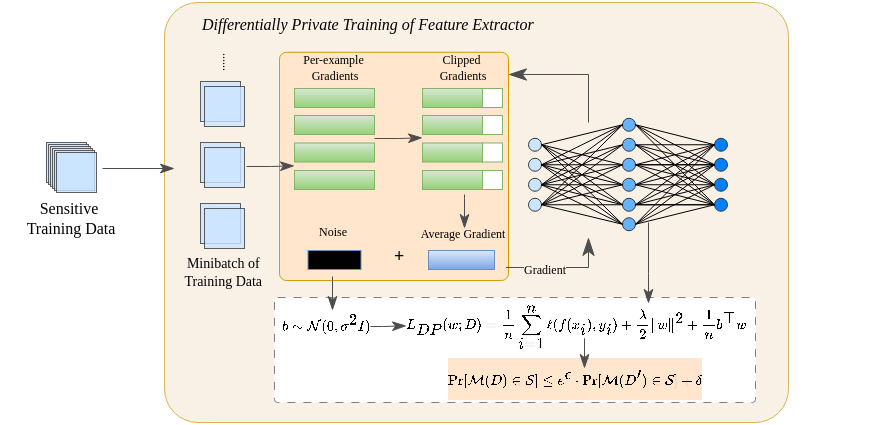 <mxfile version="26.2.13">
  <diagram name="第 1 页" id="GM0dqS-wm8BU5xjBhxpw">
    <mxGraphModel dx="597" dy="1470" grid="1" gridSize="10" guides="1" tooltips="1" connect="1" arrows="1" fold="1" page="1" pageScale="1" pageWidth="827" pageHeight="1169" math="1" shadow="0">
      <root>
        <mxCell id="0" />
        <mxCell id="1" parent="0" />
        <mxCell id="EaCpPoSZm-s5sCB1NcXg-171" value="" style="rounded=1;whiteSpace=wrap;html=1;arcSize=8;strokeWidth=0.5;fillColor=light-dark(#f9f0e6, #36210a);strokeColor=#d6b656;" vertex="1" parent="1">
          <mxGeometry x="118" y="-10" width="312" height="210" as="geometry" />
        </mxCell>
        <mxCell id="EaCpPoSZm-s5sCB1NcXg-173" value="" style="rounded=1;whiteSpace=wrap;html=1;arcSize=3;fillColor=#ffe6cc;strokeColor=#d79b00;strokeWidth=0.5;" vertex="1" parent="1">
          <mxGeometry x="175.5" y="14.88" width="114.5" height="114.12" as="geometry" />
        </mxCell>
        <mxCell id="EaCpPoSZm-s5sCB1NcXg-205" value="" style="rounded=1;whiteSpace=wrap;html=1;arcSize=3;strokeWidth=0.5;strokeColor=#808080;dashed=1;dashPattern=8 8;" vertex="1" parent="1">
          <mxGeometry x="173" y="137.5" width="240.5" height="52.5" as="geometry" />
        </mxCell>
        <mxCell id="YEpFyWstEGcYiKYhPvnN-4" value="$$\Pr[\mathcal{M}(D) \in \mathcal{S}] \leq e^\epsilon \cdot \Pr[\mathcal{M}(D&#39;) \in \mathcal{S}] + \delta$$" style="text;html=1;align=center;verticalAlign=middle;resizable=0;points=[];autosize=1;strokeColor=none;fillColor=none;rotation=0;fontSize=6;labelBackgroundColor=light-dark(#ffe6cc, #261d00);" parent="1" vertex="1">
          <mxGeometry x="173" y="168" width="300" height="20" as="geometry" />
        </mxCell>
        <mxCell id="EaCpPoSZm-s5sCB1NcXg-2" value="" style="whiteSpace=wrap;html=1;aspect=fixed;strokeWidth=0.5;fillColor=#cce5ff;strokeColor=#36393d;opacity=80;" vertex="1" parent="1">
          <mxGeometry x="59" y="60" width="20" height="20" as="geometry" />
        </mxCell>
        <mxCell id="EaCpPoSZm-s5sCB1NcXg-5" value="" style="whiteSpace=wrap;html=1;aspect=fixed;strokeWidth=0.5;fillColor=#cce5ff;strokeColor=#36393d;opacity=80;" vertex="1" parent="1">
          <mxGeometry x="60" y="61" width="20" height="20" as="geometry" />
        </mxCell>
        <mxCell id="EaCpPoSZm-s5sCB1NcXg-6" value="" style="whiteSpace=wrap;html=1;aspect=fixed;strokeWidth=0.5;fillColor=#cce5ff;strokeColor=#36393d;opacity=80;" vertex="1" parent="1">
          <mxGeometry x="61" y="62" width="20" height="20" as="geometry" />
        </mxCell>
        <mxCell id="EaCpPoSZm-s5sCB1NcXg-7" value="" style="whiteSpace=wrap;html=1;aspect=fixed;strokeWidth=0.5;fillColor=#cce5ff;strokeColor=#36393d;opacity=80;" vertex="1" parent="1">
          <mxGeometry x="62" y="63" width="20" height="20" as="geometry" />
        </mxCell>
        <mxCell id="EaCpPoSZm-s5sCB1NcXg-8" value="" style="whiteSpace=wrap;html=1;aspect=fixed;strokeWidth=0.5;fillColor=#cce5ff;strokeColor=#36393d;opacity=80;" vertex="1" parent="1">
          <mxGeometry x="63" y="64" width="20" height="20" as="geometry" />
        </mxCell>
        <mxCell id="EaCpPoSZm-s5sCB1NcXg-9" value="" style="whiteSpace=wrap;html=1;aspect=fixed;strokeWidth=0.5;fillColor=#cce5ff;strokeColor=#36393d;opacity=80;" vertex="1" parent="1">
          <mxGeometry x="64" y="65" width="20" height="20" as="geometry" />
        </mxCell>
        <mxCell id="EaCpPoSZm-s5sCB1NcXg-10" value="Sensitive&amp;nbsp;&lt;div&gt;Training Data&lt;/div&gt;" style="text;html=1;align=center;verticalAlign=middle;resizable=0;points=[];autosize=1;strokeColor=none;fillColor=none;fontSize=8;fontFamily=Times New Roman;strokeWidth=0.5;" vertex="1" parent="1">
          <mxGeometry x="36" y="83" width="70" height="30" as="geometry" />
        </mxCell>
        <mxCell id="EaCpPoSZm-s5sCB1NcXg-13" value="" style="whiteSpace=wrap;html=1;aspect=fixed;strokeWidth=0.5;fillColor=#cce5ff;strokeColor=#36393d;opacity=80;" vertex="1" parent="1">
          <mxGeometry x="136" y="60" width="20" height="20" as="geometry" />
        </mxCell>
        <mxCell id="EaCpPoSZm-s5sCB1NcXg-14" value="" style="whiteSpace=wrap;html=1;aspect=fixed;strokeWidth=0.5;fillColor=#cce5ff;strokeColor=#36393d;opacity=80;" vertex="1" parent="1">
          <mxGeometry x="138" y="62.5" width="20" height="20" as="geometry" />
        </mxCell>
        <mxCell id="EaCpPoSZm-s5sCB1NcXg-15" value="Minibatch of&amp;nbsp;&lt;div&gt;Training&amp;nbsp;&lt;span style=&quot;background-color: transparent; color: light-dark(rgb(0, 0, 0), rgb(255, 255, 255));&quot;&gt;Data&amp;nbsp;&lt;/span&gt;&lt;/div&gt;" style="text;html=1;align=center;verticalAlign=middle;resizable=0;points=[];autosize=1;strokeColor=none;fillColor=none;fontSize=7;fontFamily=Times New Roman;" vertex="1" parent="1">
          <mxGeometry x="118" y="110" width="60" height="30" as="geometry" />
        </mxCell>
        <mxCell id="EaCpPoSZm-s5sCB1NcXg-16" value="" style="whiteSpace=wrap;html=1;aspect=fixed;strokeWidth=0.5;fillColor=#cce5ff;strokeColor=#36393d;opacity=80;" vertex="1" parent="1">
          <mxGeometry x="136" y="90.5" width="20" height="20" as="geometry" />
        </mxCell>
        <mxCell id="EaCpPoSZm-s5sCB1NcXg-17" value="" style="whiteSpace=wrap;html=1;aspect=fixed;strokeWidth=0.5;fillColor=#cce5ff;strokeColor=#36393d;opacity=80;" vertex="1" parent="1">
          <mxGeometry x="138" y="93" width="20" height="20" as="geometry" />
        </mxCell>
        <mxCell id="EaCpPoSZm-s5sCB1NcXg-18" value="" style="whiteSpace=wrap;html=1;aspect=fixed;strokeWidth=0.5;fillColor=#cce5ff;strokeColor=#36393d;opacity=80;" vertex="1" parent="1">
          <mxGeometry x="136" y="29.5" width="20" height="20" as="geometry" />
        </mxCell>
        <mxCell id="EaCpPoSZm-s5sCB1NcXg-19" value="" style="whiteSpace=wrap;html=1;aspect=fixed;strokeWidth=0.5;fillColor=#cce5ff;strokeColor=#36393d;opacity=80;" vertex="1" parent="1">
          <mxGeometry x="138" y="32" width="20" height="20" as="geometry" />
        </mxCell>
        <mxCell id="EaCpPoSZm-s5sCB1NcXg-22" value="" style="rounded=0;whiteSpace=wrap;html=1;strokeWidth=0.5;fillColor=#d5e8d4;strokeColor=#82b366;gradientColor=#97d077;" vertex="1" parent="1">
          <mxGeometry x="183" y="33" width="40" height="9.5" as="geometry" />
        </mxCell>
        <mxCell id="EaCpPoSZm-s5sCB1NcXg-24" value="" style="rounded=0;whiteSpace=wrap;html=1;strokeWidth=0.5;fillColor=#d5e8d4;strokeColor=#82b366;gradientColor=#97d077;" vertex="1" parent="1">
          <mxGeometry x="183" y="46.5" width="40" height="9.5" as="geometry" />
        </mxCell>
        <mxCell id="EaCpPoSZm-s5sCB1NcXg-25" value="" style="rounded=0;whiteSpace=wrap;html=1;strokeWidth=0.5;fillColor=#d5e8d4;strokeColor=#82b366;gradientColor=#97d077;" vertex="1" parent="1">
          <mxGeometry x="183" y="60.25" width="40" height="9.5" as="geometry" />
        </mxCell>
        <mxCell id="EaCpPoSZm-s5sCB1NcXg-26" value="" style="rounded=0;whiteSpace=wrap;html=1;strokeWidth=0.5;fillColor=#d5e8d4;strokeColor=#82b366;gradientColor=#97d077;" vertex="1" parent="1">
          <mxGeometry x="183" y="74" width="40" height="9.5" as="geometry" />
        </mxCell>
        <mxCell id="EaCpPoSZm-s5sCB1NcXg-27" value="Per-example&amp;nbsp;&lt;div&gt;Gradients&lt;/div&gt;" style="text;html=1;align=center;verticalAlign=middle;resizable=0;points=[];autosize=1;strokeColor=none;fillColor=none;fontSize=6;fontFamily=Times New Roman;" vertex="1" parent="1">
          <mxGeometry x="173" y="7.5" width="60" height="30" as="geometry" />
        </mxCell>
        <mxCell id="EaCpPoSZm-s5sCB1NcXg-28" value="......" style="text;html=1;align=center;verticalAlign=middle;resizable=0;points=[];autosize=1;strokeColor=none;fillColor=none;fontSize=6;fontFamily=Times New Roman;rotation=90;" vertex="1" parent="1">
          <mxGeometry x="135" y="9.5" width="30" height="20" as="geometry" />
        </mxCell>
        <mxCell id="EaCpPoSZm-s5sCB1NcXg-30" value="" style="rounded=0;whiteSpace=wrap;html=1;strokeWidth=0.5;fillColor=#d5e8d4;strokeColor=#82b366;gradientColor=#97d077;" vertex="1" parent="1">
          <mxGeometry x="247" y="33" width="30" height="9.5" as="geometry" />
        </mxCell>
        <mxCell id="EaCpPoSZm-s5sCB1NcXg-31" value="" style="rounded=0;whiteSpace=wrap;html=1;strokeWidth=0.5;strokeColor=light-dark(#82b366, #ededed);" vertex="1" parent="1">
          <mxGeometry x="277" y="33" width="10" height="9.5" as="geometry" />
        </mxCell>
        <mxCell id="EaCpPoSZm-s5sCB1NcXg-32" value="" style="rounded=0;whiteSpace=wrap;html=1;strokeWidth=0.5;fillColor=#d5e8d4;strokeColor=#82b366;gradientColor=#97d077;" vertex="1" parent="1">
          <mxGeometry x="247" y="46.5" width="30" height="9.5" as="geometry" />
        </mxCell>
        <mxCell id="EaCpPoSZm-s5sCB1NcXg-33" value="" style="rounded=0;whiteSpace=wrap;html=1;strokeWidth=0.5;strokeColor=light-dark(#82b366, #ededed);" vertex="1" parent="1">
          <mxGeometry x="277" y="46.5" width="10" height="9.5" as="geometry" />
        </mxCell>
        <mxCell id="EaCpPoSZm-s5sCB1NcXg-34" value="" style="rounded=0;whiteSpace=wrap;html=1;strokeWidth=0.5;fillColor=#d5e8d4;strokeColor=#82b366;gradientColor=#97d077;" vertex="1" parent="1">
          <mxGeometry x="247" y="60.25" width="30" height="9.5" as="geometry" />
        </mxCell>
        <mxCell id="EaCpPoSZm-s5sCB1NcXg-35" value="" style="rounded=0;whiteSpace=wrap;html=1;strokeWidth=0.5;strokeColor=light-dark(#82b366, #ededed);" vertex="1" parent="1">
          <mxGeometry x="277" y="60.25" width="10" height="9.5" as="geometry" />
        </mxCell>
        <mxCell id="EaCpPoSZm-s5sCB1NcXg-36" value="" style="rounded=0;whiteSpace=wrap;html=1;strokeWidth=0.5;fillColor=#d5e8d4;strokeColor=#82b366;gradientColor=#97d077;" vertex="1" parent="1">
          <mxGeometry x="247" y="74" width="30" height="9.5" as="geometry" />
        </mxCell>
        <mxCell id="EaCpPoSZm-s5sCB1NcXg-37" value="" style="rounded=0;whiteSpace=wrap;html=1;strokeWidth=0.5;strokeColor=light-dark(#82b366, #ededed);" vertex="1" parent="1">
          <mxGeometry x="277" y="74" width="10" height="9.5" as="geometry" />
        </mxCell>
        <mxCell id="EaCpPoSZm-s5sCB1NcXg-38" value="Clipped&amp;nbsp;&lt;div&gt;Gradients&lt;/div&gt;" style="text;html=1;align=center;verticalAlign=middle;resizable=0;points=[];autosize=1;strokeColor=none;fillColor=none;fontSize=6;fontFamily=Times New Roman;" vertex="1" parent="1">
          <mxGeometry x="242" y="7.5" width="50" height="30" as="geometry" />
        </mxCell>
        <mxCell id="EaCpPoSZm-s5sCB1NcXg-39" value="" style="rounded=0;whiteSpace=wrap;html=1;strokeWidth=0.5;fillColor=#dae8fc;strokeColor=#6c8ebf;gradientColor=#7ea6e0;" vertex="1" parent="1">
          <mxGeometry x="250" y="114" width="33" height="9.5" as="geometry" />
        </mxCell>
        <mxCell id="EaCpPoSZm-s5sCB1NcXg-40" value="Average&amp;nbsp;&lt;span style=&quot;background-color: transparent; color: light-dark(rgb(0, 0, 0), rgb(255, 255, 255));&quot;&gt;Gradient&lt;/span&gt;" style="text;html=1;align=center;verticalAlign=middle;resizable=0;points=[];autosize=1;strokeColor=none;fillColor=none;fontSize=6;fontFamily=Times New Roman;" vertex="1" parent="1">
          <mxGeometry x="231.5" y="96" width="70" height="20" as="geometry" />
        </mxCell>
        <mxCell id="EaCpPoSZm-s5sCB1NcXg-49" value="" style="ellipse;whiteSpace=wrap;html=1;aspect=fixed;fillColor=#66B2FF;strokeColor=#36393d;strokeWidth=0.5;" vertex="1" parent="1">
          <mxGeometry x="347" y="77.88" width="6.5" height="6.5" as="geometry" />
        </mxCell>
        <mxCell id="EaCpPoSZm-s5sCB1NcXg-53" value="" style="ellipse;whiteSpace=wrap;html=1;aspect=fixed;fillColor=#66B2FF;strokeColor=#36393d;strokeWidth=0.5;" vertex="1" parent="1">
          <mxGeometry x="347" y="67.88" width="6.5" height="6.5" as="geometry" />
        </mxCell>
        <mxCell id="EaCpPoSZm-s5sCB1NcXg-54" value="" style="ellipse;whiteSpace=wrap;html=1;aspect=fixed;fillColor=#66B2FF;strokeColor=#36393d;strokeWidth=0.5;" vertex="1" parent="1">
          <mxGeometry x="347" y="57.88" width="6.5" height="6.5" as="geometry" />
        </mxCell>
        <mxCell id="EaCpPoSZm-s5sCB1NcXg-55" value="" style="ellipse;whiteSpace=wrap;html=1;aspect=fixed;fillColor=#66B2FF;strokeColor=#36393d;strokeWidth=0.5;" vertex="1" parent="1">
          <mxGeometry x="347" y="47.88" width="6.5" height="6.5" as="geometry" />
        </mxCell>
        <mxCell id="EaCpPoSZm-s5sCB1NcXg-56" value="" style="ellipse;whiteSpace=wrap;html=1;aspect=fixed;fillColor=#66B2FF;strokeColor=#36393d;strokeWidth=0.5;" vertex="1" parent="1">
          <mxGeometry x="347" y="87.88" width="6.5" height="6.5" as="geometry" />
        </mxCell>
        <mxCell id="EaCpPoSZm-s5sCB1NcXg-64" value="" style="ellipse;whiteSpace=wrap;html=1;aspect=fixed;fillColor=#007FFF;strokeColor=#36393d;strokeWidth=0.5;" vertex="1" parent="1">
          <mxGeometry x="393" y="77.88" width="6.5" height="6.5" as="geometry" />
        </mxCell>
        <mxCell id="EaCpPoSZm-s5sCB1NcXg-65" value="" style="ellipse;whiteSpace=wrap;html=1;aspect=fixed;fillColor=#007FFF;strokeColor=#36393d;strokeWidth=0.5;" vertex="1" parent="1">
          <mxGeometry x="393" y="67.88" width="6.5" height="6.5" as="geometry" />
        </mxCell>
        <mxCell id="EaCpPoSZm-s5sCB1NcXg-66" value="" style="ellipse;whiteSpace=wrap;html=1;aspect=fixed;fillColor=#007FFF;strokeColor=#36393d;strokeWidth=0.5;" vertex="1" parent="1">
          <mxGeometry x="393" y="57.88" width="6.5" height="6.5" as="geometry" />
        </mxCell>
        <mxCell id="EaCpPoSZm-s5sCB1NcXg-68" value="" style="ellipse;whiteSpace=wrap;html=1;aspect=fixed;fillColor=#007FFF;strokeColor=#36393d;strokeWidth=0.5;" vertex="1" parent="1">
          <mxGeometry x="393" y="87.88" width="6.5" height="6.5" as="geometry" />
        </mxCell>
        <mxCell id="EaCpPoSZm-s5sCB1NcXg-70" value="" style="rounded=0;whiteSpace=wrap;html=1;strokeWidth=0.5;fillColor=light-dark(#000000,#1D293B);strokeColor=#6c8ebf;gradientColor=#7ea6e0;" vertex="1" parent="1">
          <mxGeometry x="189.75" y="114" width="26.5" height="9.5" as="geometry" />
        </mxCell>
        <mxCell id="EaCpPoSZm-s5sCB1NcXg-72" value="" style="ellipse;whiteSpace=wrap;html=1;aspect=fixed;fillColor=#66B2FF;strokeColor=#36393d;strokeWidth=0.5;" vertex="1" parent="1">
          <mxGeometry x="347" y="97.63" width="6.5" height="6.5" as="geometry" />
        </mxCell>
        <mxCell id="EaCpPoSZm-s5sCB1NcXg-74" value="" style="ellipse;whiteSpace=wrap;html=1;aspect=fixed;fillColor=#cce5ff;strokeColor=#36393d;strokeWidth=0.5;" vertex="1" parent="1">
          <mxGeometry x="300" y="77.88" width="6.5" height="6.5" as="geometry" />
        </mxCell>
        <mxCell id="EaCpPoSZm-s5sCB1NcXg-75" value="" style="ellipse;whiteSpace=wrap;html=1;aspect=fixed;fillColor=#cce5ff;strokeColor=#36393d;strokeWidth=0.5;" vertex="1" parent="1">
          <mxGeometry x="300" y="67.88" width="6.5" height="6.5" as="geometry" />
        </mxCell>
        <mxCell id="EaCpPoSZm-s5sCB1NcXg-84" style="rounded=0;orthogonalLoop=1;jettySize=auto;html=1;exitX=1;exitY=0.5;exitDx=0;exitDy=0;entryX=0;entryY=0.5;entryDx=0;entryDy=0;strokeColor=default;endArrow=none;startFill=0;strokeWidth=0.5;" edge="1" parent="1" source="EaCpPoSZm-s5sCB1NcXg-76" target="EaCpPoSZm-s5sCB1NcXg-55">
          <mxGeometry relative="1" as="geometry">
            <mxPoint x="345.75" y="59.002" as="targetPoint" />
          </mxGeometry>
        </mxCell>
        <mxCell id="EaCpPoSZm-s5sCB1NcXg-76" value="" style="ellipse;whiteSpace=wrap;html=1;aspect=fixed;fillColor=#cce5ff;strokeColor=#36393d;strokeWidth=0.5;" vertex="1" parent="1">
          <mxGeometry x="300" y="57.88" width="6.5" height="6.5" as="geometry" />
        </mxCell>
        <mxCell id="EaCpPoSZm-s5sCB1NcXg-78" value="" style="ellipse;whiteSpace=wrap;html=1;aspect=fixed;fillColor=#cce5ff;strokeColor=#36393d;strokeWidth=0.5;" vertex="1" parent="1">
          <mxGeometry x="300" y="87.88" width="6.5" height="6.5" as="geometry" />
        </mxCell>
        <mxCell id="EaCpPoSZm-s5sCB1NcXg-85" value="Noise" style="text;html=1;align=center;verticalAlign=middle;resizable=0;points=[];autosize=1;strokeColor=none;fillColor=none;fontSize=6;fontFamily=Times New Roman;" vertex="1" parent="1">
          <mxGeometry x="182" y="95" width="40" height="20" as="geometry" />
        </mxCell>
        <mxCell id="EaCpPoSZm-s5sCB1NcXg-86" style="rounded=0;orthogonalLoop=1;jettySize=auto;html=1;exitX=1;exitY=0.5;exitDx=0;exitDy=0;entryX=0;entryY=0.5;entryDx=0;entryDy=0;strokeColor=default;endArrow=none;startFill=0;strokeWidth=0.5;" edge="1" parent="1" source="EaCpPoSZm-s5sCB1NcXg-75" target="EaCpPoSZm-s5sCB1NcXg-55">
          <mxGeometry relative="1" as="geometry">
            <mxPoint x="356.75" y="60.88" as="targetPoint" />
            <mxPoint x="316.75" y="70.88" as="sourcePoint" />
          </mxGeometry>
        </mxCell>
        <mxCell id="EaCpPoSZm-s5sCB1NcXg-87" style="rounded=0;orthogonalLoop=1;jettySize=auto;html=1;exitX=1;exitY=0.5;exitDx=0;exitDy=0;entryX=0;entryY=0.5;entryDx=0;entryDy=0;strokeColor=default;endArrow=none;startFill=0;strokeWidth=0.5;" edge="1" parent="1" source="EaCpPoSZm-s5sCB1NcXg-74" target="EaCpPoSZm-s5sCB1NcXg-55">
          <mxGeometry relative="1" as="geometry">
            <mxPoint x="356.75" y="60.88" as="targetPoint" />
            <mxPoint x="316.75" y="80.88" as="sourcePoint" />
          </mxGeometry>
        </mxCell>
        <mxCell id="EaCpPoSZm-s5sCB1NcXg-88" style="rounded=0;orthogonalLoop=1;jettySize=auto;html=1;exitX=1;exitY=0.5;exitDx=0;exitDy=0;entryX=0;entryY=0.5;entryDx=0;entryDy=0;strokeColor=default;endArrow=none;startFill=0;strokeWidth=0.5;" edge="1" parent="1" source="EaCpPoSZm-s5sCB1NcXg-78" target="EaCpPoSZm-s5sCB1NcXg-55">
          <mxGeometry relative="1" as="geometry">
            <mxPoint x="356.75" y="60.88" as="targetPoint" />
            <mxPoint x="316.75" y="90.88" as="sourcePoint" />
          </mxGeometry>
        </mxCell>
        <mxCell id="EaCpPoSZm-s5sCB1NcXg-90" style="rounded=0;orthogonalLoop=1;jettySize=auto;html=1;entryX=0;entryY=0.5;entryDx=0;entryDy=0;strokeColor=default;endArrow=none;startFill=0;strokeWidth=0.5;exitX=1;exitY=0.5;exitDx=0;exitDy=0;" edge="1" parent="1" source="EaCpPoSZm-s5sCB1NcXg-75" target="EaCpPoSZm-s5sCB1NcXg-54">
          <mxGeometry relative="1" as="geometry">
            <mxPoint x="369.25" y="71.07" as="targetPoint" />
            <mxPoint x="308.25" y="71.07" as="sourcePoint" />
          </mxGeometry>
        </mxCell>
        <mxCell id="EaCpPoSZm-s5sCB1NcXg-91" style="rounded=0;orthogonalLoop=1;jettySize=auto;html=1;entryX=0;entryY=0.5;entryDx=0;entryDy=0;strokeColor=default;endArrow=none;startFill=0;strokeWidth=0.5;exitX=1;exitY=0.5;exitDx=0;exitDy=0;" edge="1" parent="1" source="EaCpPoSZm-s5sCB1NcXg-74" target="EaCpPoSZm-s5sCB1NcXg-53">
          <mxGeometry relative="1" as="geometry">
            <mxPoint x="376.75" y="80.88" as="targetPoint" />
            <mxPoint x="315.75" y="86.88" as="sourcePoint" />
          </mxGeometry>
        </mxCell>
        <mxCell id="EaCpPoSZm-s5sCB1NcXg-92" style="rounded=0;orthogonalLoop=1;jettySize=auto;html=1;strokeColor=default;endArrow=none;startFill=0;strokeWidth=0.5;exitX=1;exitY=0.5;exitDx=0;exitDy=0;entryX=0;entryY=0.5;entryDx=0;entryDy=0;" edge="1" parent="1" source="EaCpPoSZm-s5sCB1NcXg-74" target="EaCpPoSZm-s5sCB1NcXg-54">
          <mxGeometry relative="1" as="geometry">
            <mxPoint x="345.75" y="66.88" as="targetPoint" />
            <mxPoint x="306.75" y="80.88" as="sourcePoint" />
          </mxGeometry>
        </mxCell>
        <mxCell id="EaCpPoSZm-s5sCB1NcXg-93" style="rounded=0;orthogonalLoop=1;jettySize=auto;html=1;entryX=0;entryY=0.5;entryDx=0;entryDy=0;strokeColor=default;endArrow=none;startFill=0;strokeWidth=0.5;exitX=1;exitY=0.5;exitDx=0;exitDy=0;" edge="1" parent="1" source="EaCpPoSZm-s5sCB1NcXg-78" target="EaCpPoSZm-s5sCB1NcXg-54">
          <mxGeometry relative="1" as="geometry">
            <mxPoint x="356.75" y="80.88" as="targetPoint" />
            <mxPoint x="316.75" y="90.88" as="sourcePoint" />
          </mxGeometry>
        </mxCell>
        <mxCell id="EaCpPoSZm-s5sCB1NcXg-94" style="rounded=0;orthogonalLoop=1;jettySize=auto;html=1;entryX=0;entryY=0.5;entryDx=0;entryDy=0;strokeColor=default;endArrow=none;startFill=0;strokeWidth=0.5;exitX=1;exitY=0.5;exitDx=0;exitDy=0;" edge="1" parent="1" source="EaCpPoSZm-s5sCB1NcXg-78" target="EaCpPoSZm-s5sCB1NcXg-53">
          <mxGeometry relative="1" as="geometry">
            <mxPoint x="366.75" y="90.88" as="targetPoint" />
            <mxPoint x="326.75" y="100.88" as="sourcePoint" />
          </mxGeometry>
        </mxCell>
        <mxCell id="EaCpPoSZm-s5sCB1NcXg-95" style="rounded=0;orthogonalLoop=1;jettySize=auto;html=1;entryX=1;entryY=0.5;entryDx=0;entryDy=0;strokeColor=default;endArrow=none;startFill=0;strokeWidth=0.5;exitX=0;exitY=0.5;exitDx=0;exitDy=0;" edge="1" parent="1" source="EaCpPoSZm-s5sCB1NcXg-53" target="EaCpPoSZm-s5sCB1NcXg-75">
          <mxGeometry relative="1" as="geometry">
            <mxPoint x="376.75" y="100.88" as="targetPoint" />
            <mxPoint x="336.75" y="110.88" as="sourcePoint" />
          </mxGeometry>
        </mxCell>
        <mxCell id="EaCpPoSZm-s5sCB1NcXg-96" style="rounded=0;orthogonalLoop=1;jettySize=auto;html=1;entryX=0;entryY=0.5;entryDx=0;entryDy=0;strokeColor=default;endArrow=none;startFill=0;strokeWidth=0.5;exitX=1;exitY=0.5;exitDx=0;exitDy=0;" edge="1" parent="1" source="EaCpPoSZm-s5sCB1NcXg-76" target="EaCpPoSZm-s5sCB1NcXg-53">
          <mxGeometry relative="1" as="geometry">
            <mxPoint x="386.75" y="110.88" as="targetPoint" />
            <mxPoint x="346.75" y="120.88" as="sourcePoint" />
          </mxGeometry>
        </mxCell>
        <mxCell id="EaCpPoSZm-s5sCB1NcXg-97" style="rounded=0;orthogonalLoop=1;jettySize=auto;html=1;entryX=0;entryY=0.5;entryDx=0;entryDy=0;strokeColor=default;endArrow=none;startFill=0;strokeWidth=0.5;exitX=1;exitY=0.5;exitDx=0;exitDy=0;" edge="1" parent="1" source="EaCpPoSZm-s5sCB1NcXg-78" target="EaCpPoSZm-s5sCB1NcXg-49">
          <mxGeometry relative="1" as="geometry">
            <mxPoint x="396.75" y="120.88" as="targetPoint" />
            <mxPoint x="356.75" y="130.88" as="sourcePoint" />
          </mxGeometry>
        </mxCell>
        <mxCell id="EaCpPoSZm-s5sCB1NcXg-98" style="rounded=0;orthogonalLoop=1;jettySize=auto;html=1;entryX=0;entryY=0.5;entryDx=0;entryDy=0;strokeColor=default;endArrow=none;startFill=0;strokeWidth=0.5;exitX=1;exitY=0.5;exitDx=0;exitDy=0;" edge="1" parent="1" source="EaCpPoSZm-s5sCB1NcXg-74" target="EaCpPoSZm-s5sCB1NcXg-49">
          <mxGeometry relative="1" as="geometry">
            <mxPoint x="406.75" y="130.88" as="targetPoint" />
            <mxPoint x="366.75" y="140.88" as="sourcePoint" />
          </mxGeometry>
        </mxCell>
        <mxCell id="EaCpPoSZm-s5sCB1NcXg-99" style="rounded=0;orthogonalLoop=1;jettySize=auto;html=1;strokeColor=default;endArrow=none;startFill=0;strokeWidth=0.5;exitX=1;exitY=0.5;exitDx=0;exitDy=0;entryX=0;entryY=0.5;entryDx=0;entryDy=0;" edge="1" parent="1" source="EaCpPoSZm-s5sCB1NcXg-75" target="EaCpPoSZm-s5sCB1NcXg-49">
          <mxGeometry relative="1" as="geometry">
            <mxPoint x="345.75" y="86.88" as="targetPoint" />
            <mxPoint x="300" y="104.38" as="sourcePoint" />
          </mxGeometry>
        </mxCell>
        <mxCell id="EaCpPoSZm-s5sCB1NcXg-100" style="rounded=0;orthogonalLoop=1;jettySize=auto;html=1;entryX=0;entryY=0.5;entryDx=0;entryDy=0;strokeColor=default;endArrow=none;startFill=0;strokeWidth=0.5;exitX=1;exitY=0.5;exitDx=0;exitDy=0;" edge="1" parent="1" source="EaCpPoSZm-s5sCB1NcXg-76" target="EaCpPoSZm-s5sCB1NcXg-49">
          <mxGeometry relative="1" as="geometry">
            <mxPoint x="356.75" y="90.88" as="targetPoint" />
            <mxPoint x="316.75" y="90.88" as="sourcePoint" />
          </mxGeometry>
        </mxCell>
        <mxCell id="EaCpPoSZm-s5sCB1NcXg-101" style="rounded=0;orthogonalLoop=1;jettySize=auto;html=1;entryX=0;entryY=0.5;entryDx=0;entryDy=0;strokeColor=default;endArrow=none;startFill=0;strokeWidth=0.5;exitX=1;exitY=0.5;exitDx=0;exitDy=0;" edge="1" parent="1" source="EaCpPoSZm-s5sCB1NcXg-78" target="EaCpPoSZm-s5sCB1NcXg-56">
          <mxGeometry relative="1" as="geometry">
            <mxPoint x="356.75" y="90.88" as="targetPoint" />
            <mxPoint x="316.75" y="100.88" as="sourcePoint" />
          </mxGeometry>
        </mxCell>
        <mxCell id="EaCpPoSZm-s5sCB1NcXg-102" style="rounded=0;orthogonalLoop=1;jettySize=auto;html=1;entryX=0;entryY=0.5;entryDx=0;entryDy=0;strokeColor=default;endArrow=none;startFill=0;strokeWidth=0.5;exitX=1;exitY=0.5;exitDx=0;exitDy=0;" edge="1" parent="1" source="EaCpPoSZm-s5sCB1NcXg-74" target="EaCpPoSZm-s5sCB1NcXg-56">
          <mxGeometry relative="1" as="geometry">
            <mxPoint x="366.75" y="100.88" as="targetPoint" />
            <mxPoint x="305.75" y="86.88" as="sourcePoint" />
          </mxGeometry>
        </mxCell>
        <mxCell id="EaCpPoSZm-s5sCB1NcXg-103" style="rounded=0;orthogonalLoop=1;jettySize=auto;html=1;entryX=0;entryY=0.5;entryDx=0;entryDy=0;strokeColor=default;endArrow=none;startFill=0;strokeWidth=0.5;exitX=1;exitY=0.5;exitDx=0;exitDy=0;" edge="1" parent="1" source="EaCpPoSZm-s5sCB1NcXg-75" target="EaCpPoSZm-s5sCB1NcXg-56">
          <mxGeometry relative="1" as="geometry">
            <mxPoint x="356.75" y="100.88" as="targetPoint" />
            <mxPoint x="316.75" y="90.88" as="sourcePoint" />
          </mxGeometry>
        </mxCell>
        <mxCell id="EaCpPoSZm-s5sCB1NcXg-104" style="rounded=0;orthogonalLoop=1;jettySize=auto;html=1;entryX=0;entryY=0.5;entryDx=0;entryDy=0;strokeColor=default;endArrow=none;startFill=0;strokeWidth=0.5;exitX=1;exitY=0.5;exitDx=0;exitDy=0;" edge="1" parent="1" source="EaCpPoSZm-s5sCB1NcXg-76" target="EaCpPoSZm-s5sCB1NcXg-56">
          <mxGeometry relative="1" as="geometry">
            <mxPoint x="356.75" y="100.88" as="targetPoint" />
            <mxPoint x="316.75" y="80.88" as="sourcePoint" />
          </mxGeometry>
        </mxCell>
        <mxCell id="EaCpPoSZm-s5sCB1NcXg-105" style="rounded=0;orthogonalLoop=1;jettySize=auto;html=1;entryX=0;entryY=0.5;entryDx=0;entryDy=0;strokeColor=default;endArrow=none;startFill=0;strokeWidth=0.5;exitX=1;exitY=0.5;exitDx=0;exitDy=0;" edge="1" parent="1" source="EaCpPoSZm-s5sCB1NcXg-78" target="EaCpPoSZm-s5sCB1NcXg-72">
          <mxGeometry relative="1" as="geometry">
            <mxPoint x="356.75" y="100.88" as="targetPoint" />
            <mxPoint x="316.75" y="70.88" as="sourcePoint" />
          </mxGeometry>
        </mxCell>
        <mxCell id="EaCpPoSZm-s5sCB1NcXg-106" style="rounded=0;orthogonalLoop=1;jettySize=auto;html=1;entryX=0;entryY=0.5;entryDx=0;entryDy=0;strokeColor=default;endArrow=none;startFill=0;strokeWidth=0.5;exitX=1;exitY=0.5;exitDx=0;exitDy=0;" edge="1" parent="1" source="EaCpPoSZm-s5sCB1NcXg-74" target="EaCpPoSZm-s5sCB1NcXg-72">
          <mxGeometry relative="1" as="geometry">
            <mxPoint x="356.75" y="110.88" as="targetPoint" />
            <mxPoint x="316.75" y="100.88" as="sourcePoint" />
          </mxGeometry>
        </mxCell>
        <mxCell id="EaCpPoSZm-s5sCB1NcXg-107" style="rounded=0;orthogonalLoop=1;jettySize=auto;html=1;entryX=0;entryY=0.5;entryDx=0;entryDy=0;strokeColor=default;endArrow=none;startFill=0;strokeWidth=0.5;exitX=1;exitY=0.5;exitDx=0;exitDy=0;" edge="1" parent="1" source="EaCpPoSZm-s5sCB1NcXg-75" target="EaCpPoSZm-s5sCB1NcXg-72">
          <mxGeometry relative="1" as="geometry">
            <mxPoint x="356.75" y="110.88" as="targetPoint" />
            <mxPoint x="316.75" y="90.88" as="sourcePoint" />
          </mxGeometry>
        </mxCell>
        <mxCell id="EaCpPoSZm-s5sCB1NcXg-108" style="rounded=0;orthogonalLoop=1;jettySize=auto;html=1;entryX=0;entryY=0.5;entryDx=0;entryDy=0;strokeColor=default;endArrow=none;startFill=0;strokeWidth=0.5;exitX=1;exitY=0.5;exitDx=0;exitDy=0;" edge="1" parent="1" source="EaCpPoSZm-s5sCB1NcXg-76" target="EaCpPoSZm-s5sCB1NcXg-72">
          <mxGeometry relative="1" as="geometry">
            <mxPoint x="356.75" y="110.88" as="targetPoint" />
            <mxPoint x="316.75" y="80.88" as="sourcePoint" />
          </mxGeometry>
        </mxCell>
        <mxCell id="EaCpPoSZm-s5sCB1NcXg-137" style="rounded=0;orthogonalLoop=1;jettySize=auto;html=1;exitX=0;exitY=0.5;exitDx=0;exitDy=0;entryX=1;entryY=0.5;entryDx=0;entryDy=0;strokeColor=default;endArrow=none;startFill=0;strokeWidth=0.5;" edge="1" parent="1" source="EaCpPoSZm-s5sCB1NcXg-66" target="EaCpPoSZm-s5sCB1NcXg-55">
          <mxGeometry relative="1" as="geometry">
            <mxPoint x="356.75" y="60.88" as="targetPoint" />
            <mxPoint x="316.75" y="70.88" as="sourcePoint" />
          </mxGeometry>
        </mxCell>
        <mxCell id="EaCpPoSZm-s5sCB1NcXg-138" style="rounded=0;orthogonalLoop=1;jettySize=auto;html=1;exitX=0;exitY=0.5;exitDx=0;exitDy=0;entryX=1;entryY=0.5;entryDx=0;entryDy=0;strokeColor=default;endArrow=none;startFill=0;strokeWidth=0.5;" edge="1" parent="1" source="EaCpPoSZm-s5sCB1NcXg-65" target="EaCpPoSZm-s5sCB1NcXg-55">
          <mxGeometry relative="1" as="geometry">
            <mxPoint x="363.75" y="60.88" as="targetPoint" />
            <mxPoint x="402.75" y="70.88" as="sourcePoint" />
          </mxGeometry>
        </mxCell>
        <mxCell id="EaCpPoSZm-s5sCB1NcXg-139" style="edgeStyle=none;rounded=0;orthogonalLoop=1;jettySize=auto;html=1;entryX=0;entryY=0.5;entryDx=0;entryDy=0;" edge="1" parent="1" source="EaCpPoSZm-s5sCB1NcXg-65" target="EaCpPoSZm-s5sCB1NcXg-65">
          <mxGeometry relative="1" as="geometry" />
        </mxCell>
        <mxCell id="EaCpPoSZm-s5sCB1NcXg-140" style="rounded=0;orthogonalLoop=1;jettySize=auto;html=1;exitX=0;exitY=0.5;exitDx=0;exitDy=0;entryX=1;entryY=0.5;entryDx=0;entryDy=0;strokeColor=default;endArrow=none;startFill=0;strokeWidth=0.5;" edge="1" parent="1" source="EaCpPoSZm-s5sCB1NcXg-64" target="EaCpPoSZm-s5sCB1NcXg-55">
          <mxGeometry relative="1" as="geometry">
            <mxPoint x="363.75" y="60.88" as="targetPoint" />
            <mxPoint x="402.75" y="80.88" as="sourcePoint" />
          </mxGeometry>
        </mxCell>
        <mxCell id="EaCpPoSZm-s5sCB1NcXg-141" style="rounded=0;orthogonalLoop=1;jettySize=auto;html=1;exitX=0;exitY=0.5;exitDx=0;exitDy=0;entryX=1;entryY=0.5;entryDx=0;entryDy=0;strokeColor=default;endArrow=none;startFill=0;strokeWidth=0.5;" edge="1" parent="1" source="EaCpPoSZm-s5sCB1NcXg-64" target="EaCpPoSZm-s5sCB1NcXg-54">
          <mxGeometry relative="1" as="geometry">
            <mxPoint x="363.75" y="60.88" as="targetPoint" />
            <mxPoint x="402.75" y="90.88" as="sourcePoint" />
          </mxGeometry>
        </mxCell>
        <mxCell id="EaCpPoSZm-s5sCB1NcXg-142" style="rounded=0;orthogonalLoop=1;jettySize=auto;html=1;exitX=0;exitY=0.5;exitDx=0;exitDy=0;entryX=1;entryY=0.5;entryDx=0;entryDy=0;strokeColor=default;endArrow=none;startFill=0;strokeWidth=0.5;" edge="1" parent="1" source="EaCpPoSZm-s5sCB1NcXg-68" target="EaCpPoSZm-s5sCB1NcXg-55">
          <mxGeometry relative="1" as="geometry">
            <mxPoint x="363.75" y="70.88" as="targetPoint" />
            <mxPoint x="402.75" y="90.88" as="sourcePoint" />
          </mxGeometry>
        </mxCell>
        <mxCell id="EaCpPoSZm-s5sCB1NcXg-143" style="rounded=0;orthogonalLoop=1;jettySize=auto;html=1;exitX=0;exitY=0.5;exitDx=0;exitDy=0;entryX=1;entryY=0.5;entryDx=0;entryDy=0;strokeColor=default;endArrow=none;startFill=0;strokeWidth=0.5;" edge="1" parent="1" source="EaCpPoSZm-s5sCB1NcXg-66" target="EaCpPoSZm-s5sCB1NcXg-54">
          <mxGeometry relative="1" as="geometry">
            <mxPoint x="363.75" y="70.88" as="targetPoint" />
            <mxPoint x="402.75" y="90.88" as="sourcePoint" />
          </mxGeometry>
        </mxCell>
        <mxCell id="EaCpPoSZm-s5sCB1NcXg-144" style="rounded=0;orthogonalLoop=1;jettySize=auto;html=1;exitX=0;exitY=0.5;exitDx=0;exitDy=0;entryX=1;entryY=0.5;entryDx=0;entryDy=0;strokeColor=default;endArrow=none;startFill=0;strokeWidth=0.5;" edge="1" parent="1" source="EaCpPoSZm-s5sCB1NcXg-65" target="EaCpPoSZm-s5sCB1NcXg-54">
          <mxGeometry relative="1" as="geometry">
            <mxPoint x="373.75" y="80.88" as="targetPoint" />
            <mxPoint x="412.75" y="100.88" as="sourcePoint" />
          </mxGeometry>
        </mxCell>
        <mxCell id="EaCpPoSZm-s5sCB1NcXg-145" style="rounded=0;orthogonalLoop=1;jettySize=auto;html=1;exitX=0;exitY=0.5;exitDx=0;exitDy=0;entryX=1;entryY=0.5;entryDx=0;entryDy=0;strokeColor=default;endArrow=none;startFill=0;strokeWidth=0.5;" edge="1" parent="1" source="EaCpPoSZm-s5sCB1NcXg-68" target="EaCpPoSZm-s5sCB1NcXg-54">
          <mxGeometry relative="1" as="geometry">
            <mxPoint x="383.75" y="90.88" as="targetPoint" />
            <mxPoint x="422.75" y="110.88" as="sourcePoint" />
          </mxGeometry>
        </mxCell>
        <mxCell id="EaCpPoSZm-s5sCB1NcXg-146" style="rounded=0;orthogonalLoop=1;jettySize=auto;html=1;exitX=0;exitY=0.5;exitDx=0;exitDy=0;entryX=1;entryY=0.5;entryDx=0;entryDy=0;strokeColor=default;endArrow=none;startFill=0;strokeWidth=0.5;" edge="1" parent="1" source="EaCpPoSZm-s5sCB1NcXg-66" target="EaCpPoSZm-s5sCB1NcXg-53">
          <mxGeometry relative="1" as="geometry">
            <mxPoint x="363.75" y="70.88" as="targetPoint" />
            <mxPoint x="402.75" y="90.88" as="sourcePoint" />
          </mxGeometry>
        </mxCell>
        <mxCell id="EaCpPoSZm-s5sCB1NcXg-147" style="rounded=0;orthogonalLoop=1;jettySize=auto;html=1;exitX=0;exitY=0.5;exitDx=0;exitDy=0;entryX=1;entryY=0.5;entryDx=0;entryDy=0;strokeColor=default;endArrow=none;startFill=0;strokeWidth=0.5;" edge="1" parent="1" source="EaCpPoSZm-s5sCB1NcXg-65" target="EaCpPoSZm-s5sCB1NcXg-53">
          <mxGeometry relative="1" as="geometry">
            <mxPoint x="373.75" y="80.88" as="targetPoint" />
            <mxPoint x="412.75" y="100.88" as="sourcePoint" />
          </mxGeometry>
        </mxCell>
        <mxCell id="EaCpPoSZm-s5sCB1NcXg-148" style="rounded=0;orthogonalLoop=1;jettySize=auto;html=1;exitX=0;exitY=0.5;exitDx=0;exitDy=0;entryX=1;entryY=0.5;entryDx=0;entryDy=0;strokeColor=default;endArrow=none;startFill=0;strokeWidth=0.5;" edge="1" parent="1" source="EaCpPoSZm-s5sCB1NcXg-64" target="EaCpPoSZm-s5sCB1NcXg-53">
          <mxGeometry relative="1" as="geometry">
            <mxPoint x="363.75" y="80.88" as="targetPoint" />
            <mxPoint x="402.75" y="80.88" as="sourcePoint" />
          </mxGeometry>
        </mxCell>
        <mxCell id="EaCpPoSZm-s5sCB1NcXg-149" style="rounded=0;orthogonalLoop=1;jettySize=auto;html=1;exitX=0;exitY=0.5;exitDx=0;exitDy=0;entryX=1;entryY=0.5;entryDx=0;entryDy=0;strokeColor=default;endArrow=none;startFill=0;strokeWidth=0.5;" edge="1" parent="1" source="EaCpPoSZm-s5sCB1NcXg-68" target="EaCpPoSZm-s5sCB1NcXg-53">
          <mxGeometry relative="1" as="geometry">
            <mxPoint x="373.75" y="90.88" as="targetPoint" />
            <mxPoint x="412.75" y="90.88" as="sourcePoint" />
          </mxGeometry>
        </mxCell>
        <mxCell id="EaCpPoSZm-s5sCB1NcXg-150" style="rounded=0;orthogonalLoop=1;jettySize=auto;html=1;exitX=0;exitY=0.5;exitDx=0;exitDy=0;entryX=1;entryY=0.5;entryDx=0;entryDy=0;strokeColor=default;endArrow=none;startFill=0;strokeWidth=0.5;" edge="1" parent="1" source="EaCpPoSZm-s5sCB1NcXg-68" target="EaCpPoSZm-s5sCB1NcXg-49">
          <mxGeometry relative="1" as="geometry">
            <mxPoint x="383.75" y="100.88" as="targetPoint" />
            <mxPoint x="422.75" y="100.88" as="sourcePoint" />
          </mxGeometry>
        </mxCell>
        <mxCell id="EaCpPoSZm-s5sCB1NcXg-151" style="rounded=0;orthogonalLoop=1;jettySize=auto;html=1;exitX=0;exitY=0.5;exitDx=0;exitDy=0;entryX=1;entryY=0.5;entryDx=0;entryDy=0;strokeColor=default;endArrow=none;startFill=0;strokeWidth=0.5;" edge="1" parent="1" source="EaCpPoSZm-s5sCB1NcXg-64" target="EaCpPoSZm-s5sCB1NcXg-49">
          <mxGeometry relative="1" as="geometry">
            <mxPoint x="363.75" y="90.88" as="targetPoint" />
            <mxPoint x="402.75" y="100.88" as="sourcePoint" />
          </mxGeometry>
        </mxCell>
        <mxCell id="EaCpPoSZm-s5sCB1NcXg-152" style="rounded=0;orthogonalLoop=1;jettySize=auto;html=1;exitX=0;exitY=0.5;exitDx=0;exitDy=0;entryX=1;entryY=0.5;entryDx=0;entryDy=0;strokeColor=default;endArrow=none;startFill=0;strokeWidth=0.5;" edge="1" parent="1" source="EaCpPoSZm-s5sCB1NcXg-65" target="EaCpPoSZm-s5sCB1NcXg-53">
          <mxGeometry relative="1" as="geometry">
            <mxPoint x="373.75" y="100.88" as="targetPoint" />
            <mxPoint x="412.75" y="110.88" as="sourcePoint" />
          </mxGeometry>
        </mxCell>
        <mxCell id="EaCpPoSZm-s5sCB1NcXg-153" style="rounded=0;orthogonalLoop=1;jettySize=auto;html=1;exitX=0;exitY=0.5;exitDx=0;exitDy=0;strokeColor=default;endArrow=none;startFill=0;strokeWidth=0.5;entryX=1;entryY=0.5;entryDx=0;entryDy=0;" edge="1" parent="1" source="EaCpPoSZm-s5sCB1NcXg-66" target="EaCpPoSZm-s5sCB1NcXg-49">
          <mxGeometry relative="1" as="geometry">
            <mxPoint x="355.75" y="86.88" as="targetPoint" />
            <mxPoint x="402.75" y="70.88" as="sourcePoint" />
          </mxGeometry>
        </mxCell>
        <mxCell id="EaCpPoSZm-s5sCB1NcXg-154" style="rounded=0;orthogonalLoop=1;jettySize=auto;html=1;exitX=0;exitY=0.5;exitDx=0;exitDy=0;entryX=1;entryY=0.5;entryDx=0;entryDy=0;strokeColor=default;endArrow=none;startFill=0;strokeWidth=0.5;" edge="1" parent="1" source="EaCpPoSZm-s5sCB1NcXg-65" target="EaCpPoSZm-s5sCB1NcXg-49">
          <mxGeometry relative="1" as="geometry">
            <mxPoint x="373.75" y="70.88" as="targetPoint" />
            <mxPoint x="412.75" y="80.88" as="sourcePoint" />
          </mxGeometry>
        </mxCell>
        <mxCell id="EaCpPoSZm-s5sCB1NcXg-155" style="rounded=0;orthogonalLoop=1;jettySize=auto;html=1;exitX=0;exitY=0.5;exitDx=0;exitDy=0;entryX=1;entryY=0.5;entryDx=0;entryDy=0;strokeColor=default;endArrow=none;startFill=0;strokeWidth=0.5;" edge="1" parent="1" source="EaCpPoSZm-s5sCB1NcXg-68" target="EaCpPoSZm-s5sCB1NcXg-56">
          <mxGeometry relative="1" as="geometry">
            <mxPoint x="363.75" y="90.88" as="targetPoint" />
            <mxPoint x="402.75" y="100.88" as="sourcePoint" />
          </mxGeometry>
        </mxCell>
        <mxCell id="EaCpPoSZm-s5sCB1NcXg-156" style="rounded=0;orthogonalLoop=1;jettySize=auto;html=1;exitX=0;exitY=0.5;exitDx=0;exitDy=0;entryX=1;entryY=0.5;entryDx=0;entryDy=0;strokeColor=default;endArrow=none;startFill=0;strokeWidth=0.5;" edge="1" parent="1" source="EaCpPoSZm-s5sCB1NcXg-68" target="EaCpPoSZm-s5sCB1NcXg-56">
          <mxGeometry relative="1" as="geometry">
            <mxPoint x="373.75" y="100.88" as="targetPoint" />
            <mxPoint x="412.75" y="110.88" as="sourcePoint" />
          </mxGeometry>
        </mxCell>
        <mxCell id="EaCpPoSZm-s5sCB1NcXg-157" style="rounded=0;orthogonalLoop=1;jettySize=auto;html=1;exitX=0;exitY=0.5;exitDx=0;exitDy=0;entryX=1;entryY=0.5;entryDx=0;entryDy=0;strokeColor=default;endArrow=none;startFill=0;strokeWidth=0.5;" edge="1" parent="1" source="EaCpPoSZm-s5sCB1NcXg-64" target="EaCpPoSZm-s5sCB1NcXg-56">
          <mxGeometry relative="1" as="geometry">
            <mxPoint x="363.75" y="100.88" as="targetPoint" />
            <mxPoint x="402.75" y="100.88" as="sourcePoint" />
          </mxGeometry>
        </mxCell>
        <mxCell id="EaCpPoSZm-s5sCB1NcXg-158" style="rounded=0;orthogonalLoop=1;jettySize=auto;html=1;exitX=0;exitY=0.5;exitDx=0;exitDy=0;entryX=1;entryY=0.5;entryDx=0;entryDy=0;strokeColor=default;endArrow=none;startFill=0;strokeWidth=0.5;" edge="1" parent="1" source="EaCpPoSZm-s5sCB1NcXg-65" target="EaCpPoSZm-s5sCB1NcXg-56">
          <mxGeometry relative="1" as="geometry">
            <mxPoint x="373.75" y="110.88" as="targetPoint" />
            <mxPoint x="412.75" y="110.88" as="sourcePoint" />
          </mxGeometry>
        </mxCell>
        <mxCell id="EaCpPoSZm-s5sCB1NcXg-159" style="rounded=0;orthogonalLoop=1;jettySize=auto;html=1;exitX=0;exitY=0.5;exitDx=0;exitDy=0;entryX=1;entryY=0.5;entryDx=0;entryDy=0;strokeColor=default;endArrow=none;startFill=0;strokeWidth=0.5;" edge="1" parent="1" source="EaCpPoSZm-s5sCB1NcXg-66" target="EaCpPoSZm-s5sCB1NcXg-56">
          <mxGeometry relative="1" as="geometry">
            <mxPoint x="363.75" y="100.88" as="targetPoint" />
            <mxPoint x="402.75" y="80.88" as="sourcePoint" />
          </mxGeometry>
        </mxCell>
        <mxCell id="EaCpPoSZm-s5sCB1NcXg-161" style="rounded=0;orthogonalLoop=1;jettySize=auto;html=1;exitX=0;exitY=0.5;exitDx=0;exitDy=0;entryX=1;entryY=0.5;entryDx=0;entryDy=0;strokeColor=default;endArrow=none;startFill=0;strokeWidth=0.5;" edge="1" parent="1" source="EaCpPoSZm-s5sCB1NcXg-68" target="EaCpPoSZm-s5sCB1NcXg-72">
          <mxGeometry relative="1" as="geometry">
            <mxPoint x="363.75" y="100.88" as="targetPoint" />
            <mxPoint x="402.75" y="100.88" as="sourcePoint" />
          </mxGeometry>
        </mxCell>
        <mxCell id="EaCpPoSZm-s5sCB1NcXg-162" style="rounded=0;orthogonalLoop=1;jettySize=auto;html=1;exitX=0;exitY=0.5;exitDx=0;exitDy=0;entryX=1;entryY=0.5;entryDx=0;entryDy=0;strokeColor=default;endArrow=none;startFill=0;strokeWidth=0.5;" edge="1" parent="1" source="EaCpPoSZm-s5sCB1NcXg-64" target="EaCpPoSZm-s5sCB1NcXg-72">
          <mxGeometry relative="1" as="geometry">
            <mxPoint x="363.75" y="110.88" as="targetPoint" />
            <mxPoint x="402.75" y="100.88" as="sourcePoint" />
          </mxGeometry>
        </mxCell>
        <mxCell id="EaCpPoSZm-s5sCB1NcXg-163" style="rounded=0;orthogonalLoop=1;jettySize=auto;html=1;exitX=0;exitY=0.5;exitDx=0;exitDy=0;entryX=1;entryY=0.5;entryDx=0;entryDy=0;strokeColor=default;endArrow=none;startFill=0;strokeWidth=0.5;" edge="1" parent="1" source="EaCpPoSZm-s5sCB1NcXg-65" target="EaCpPoSZm-s5sCB1NcXg-72">
          <mxGeometry relative="1" as="geometry">
            <mxPoint x="354" y="106.88" as="targetPoint" />
            <mxPoint x="393" y="96.88" as="sourcePoint" />
          </mxGeometry>
        </mxCell>
        <mxCell id="EaCpPoSZm-s5sCB1NcXg-164" style="rounded=0;orthogonalLoop=1;jettySize=auto;html=1;exitX=0;exitY=0.5;exitDx=0;exitDy=0;entryX=1;entryY=0.5;entryDx=0;entryDy=0;strokeColor=default;endArrow=none;startFill=0;strokeWidth=0.5;" edge="1" parent="1" source="EaCpPoSZm-s5sCB1NcXg-66" target="EaCpPoSZm-s5sCB1NcXg-72">
          <mxGeometry relative="1" as="geometry">
            <mxPoint x="363.75" y="110.88" as="targetPoint" />
            <mxPoint x="402.75" y="90.88" as="sourcePoint" />
          </mxGeometry>
        </mxCell>
        <mxCell id="EaCpPoSZm-s5sCB1NcXg-169" value="+" style="text;html=1;align=center;verticalAlign=middle;resizable=0;points=[];autosize=1;strokeColor=none;fillColor=none;fontSize=9;fontFamily=Times New Roman;fontStyle=1" vertex="1" parent="1">
          <mxGeometry x="220.25" y="106.5" width="30" height="20" as="geometry" />
        </mxCell>
        <mxCell id="EaCpPoSZm-s5sCB1NcXg-188" style="edgeStyle=orthogonalEdgeStyle;rounded=0;orthogonalLoop=1;jettySize=auto;html=1;endArrow=classicThin;endFill=1;strokeColor=#4D4D4D;strokeWidth=0.5;" edge="1" parent="1">
          <mxGeometry relative="1" as="geometry">
            <mxPoint x="159" y="72" as="sourcePoint" />
            <mxPoint x="183" y="71.67" as="targetPoint" />
            <Array as="points">
              <mxPoint x="171" y="72" />
            </Array>
          </mxGeometry>
        </mxCell>
        <mxCell id="EaCpPoSZm-s5sCB1NcXg-189" style="edgeStyle=orthogonalEdgeStyle;rounded=0;orthogonalLoop=1;jettySize=auto;html=1;exitX=1;exitY=0.5;exitDx=0;exitDy=0;endArrow=classicThin;endFill=1;strokeColor=#4D4D4D;strokeWidth=0.5;" edge="1" parent="1">
          <mxGeometry relative="1" as="geometry">
            <mxPoint x="87" y="73" as="sourcePoint" />
            <mxPoint x="123" y="73" as="targetPoint" />
            <Array as="points">
              <mxPoint x="120" y="73" />
              <mxPoint x="120" y="73" />
            </Array>
          </mxGeometry>
        </mxCell>
        <mxCell id="EaCpPoSZm-s5sCB1NcXg-191" style="edgeStyle=orthogonalEdgeStyle;rounded=0;orthogonalLoop=1;jettySize=auto;html=1;endArrow=classicThin;endFill=1;strokeColor=#4D4D4D;strokeWidth=0.5;" edge="1" parent="1">
          <mxGeometry relative="1" as="geometry">
            <mxPoint x="223" y="58" as="sourcePoint" />
            <mxPoint x="247" y="57.67" as="targetPoint" />
            <Array as="points">
              <mxPoint x="235" y="58" />
            </Array>
          </mxGeometry>
        </mxCell>
        <mxCell id="EaCpPoSZm-s5sCB1NcXg-192" style="edgeStyle=orthogonalEdgeStyle;rounded=0;orthogonalLoop=1;jettySize=auto;html=1;endArrow=classicThin;endFill=1;strokeColor=#4D4D4D;entryX=0.418;entryY=0.813;entryDx=0;entryDy=0;entryPerimeter=0;strokeWidth=0.5;" edge="1" parent="1">
          <mxGeometry relative="1" as="geometry">
            <mxPoint x="268" y="86" as="sourcePoint" />
            <mxPoint x="268" y="103" as="targetPoint" />
            <Array as="points">
              <mxPoint x="268" y="88" />
              <mxPoint x="268" y="88" />
            </Array>
          </mxGeometry>
        </mxCell>
        <mxCell id="EaCpPoSZm-s5sCB1NcXg-194" value="" style="edgeStyle=segmentEdgeStyle;endArrow=classicThin;html=1;curved=0;rounded=0;endSize=8;startSize=8;strokeWidth=0.5;endFill=1;strokeColor=#4D4D4D;" edge="1" parent="1">
          <mxGeometry width="50" height="50" relative="1" as="geometry">
            <mxPoint x="330" y="50" as="sourcePoint" />
            <mxPoint x="290" y="26" as="targetPoint" />
            <Array as="points">
              <mxPoint x="330" y="26" />
            </Array>
          </mxGeometry>
        </mxCell>
        <mxCell id="EaCpPoSZm-s5sCB1NcXg-197" value="" style="edgeStyle=segmentEdgeStyle;endArrow=classicThin;html=1;curved=0;rounded=0;endSize=8;startSize=8;strokeWidth=0.5;endFill=1;strokeColor=#4D4D4D;exitX=0.989;exitY=0.943;exitDx=0;exitDy=0;exitPerimeter=0;" edge="1" parent="1" source="EaCpPoSZm-s5sCB1NcXg-173">
          <mxGeometry width="50" height="50" relative="1" as="geometry">
            <mxPoint x="290" y="139.98" as="sourcePoint" />
            <mxPoint x="330" y="107.48" as="targetPoint" />
            <Array as="points">
              <mxPoint x="330" y="122" />
            </Array>
          </mxGeometry>
        </mxCell>
        <mxCell id="EaCpPoSZm-s5sCB1NcXg-198" value="Gradient" style="edgeLabel;html=1;align=center;verticalAlign=middle;resizable=0;points=[];fontSize=6;fontFamily=Times New Roman;labelBackgroundColor=light-dark(#f9f0e6, #ededed);rotation=0;" vertex="1" connectable="0" parent="EaCpPoSZm-s5sCB1NcXg-197">
          <mxGeometry x="-0.299" y="-1" relative="1" as="geometry">
            <mxPoint as="offset" />
          </mxGeometry>
        </mxCell>
        <mxCell id="EaCpPoSZm-s5sCB1NcXg-201" value="$$&#xa;L_{DP}(w; D) = \frac{1}{n} \sum_{i=1}^{n} \ell(f(x_i), y_i) + \frac{\lambda}{2}\|w\|^2 + \frac{1}{n} b^\top w&#xa;$$" style="text;html=1;align=center;verticalAlign=middle;resizable=0;points=[];autosize=1;strokeColor=none;fillColor=none;fontSize=6;" vertex="1" parent="1">
          <mxGeometry x="179" y="131.5" width="290" height="40" as="geometry" />
        </mxCell>
        <mxCell id="EaCpPoSZm-s5sCB1NcXg-202" value="$$b \sim \mathcal{N}(0, \sigma^2 I)$$" style="text;whiteSpace=wrap;fontSize=6;" vertex="1" parent="1">
          <mxGeometry x="175" y="132.5" width="47" height="30" as="geometry" />
        </mxCell>
        <mxCell id="EaCpPoSZm-s5sCB1NcXg-203" value="Differentially Private Training of Feature Extractor" style="text;whiteSpace=wrap;fontSize=8;fontFamily=Times New Roman;fontStyle=2" vertex="1" parent="1">
          <mxGeometry x="135" y="-10.5" width="180" height="20" as="geometry" />
        </mxCell>
        <mxCell id="EaCpPoSZm-s5sCB1NcXg-206" style="edgeStyle=orthogonalEdgeStyle;rounded=0;orthogonalLoop=1;jettySize=auto;html=1;endArrow=classicThin;endFill=1;strokeColor=#4D4D4D;entryX=0.418;entryY=0.813;entryDx=0;entryDy=0;entryPerimeter=0;strokeWidth=0.5;" edge="1" parent="1">
          <mxGeometry relative="1" as="geometry">
            <mxPoint x="202" y="127" as="sourcePoint" />
            <mxPoint x="202" y="144" as="targetPoint" />
            <Array as="points">
              <mxPoint x="202" y="129" />
              <mxPoint x="202" y="129" />
            </Array>
          </mxGeometry>
        </mxCell>
        <mxCell id="EaCpPoSZm-s5sCB1NcXg-207" style="edgeStyle=orthogonalEdgeStyle;rounded=0;orthogonalLoop=1;jettySize=auto;html=1;endArrow=classicThin;endFill=1;strokeColor=#4D4D4D;entryX=0.418;entryY=0.813;entryDx=0;entryDy=0;entryPerimeter=0;strokeWidth=0.5;" edge="1" parent="1">
          <mxGeometry relative="1" as="geometry">
            <mxPoint x="360" y="100" as="sourcePoint" />
            <mxPoint x="360" y="140.5" as="targetPoint" />
            <Array as="points">
              <mxPoint x="360" y="125.5" />
              <mxPoint x="360" y="125.5" />
            </Array>
          </mxGeometry>
        </mxCell>
        <mxCell id="EaCpPoSZm-s5sCB1NcXg-209" style="edgeStyle=orthogonalEdgeStyle;rounded=0;orthogonalLoop=1;jettySize=auto;html=1;endArrow=classicThin;endFill=1;strokeColor=#4D4D4D;strokeWidth=0.5;" edge="1" parent="1">
          <mxGeometry relative="1" as="geometry">
            <mxPoint x="221" y="152" as="sourcePoint" />
            <mxPoint x="239" y="151.67" as="targetPoint" />
            <Array as="points">
              <mxPoint x="227" y="152" />
            </Array>
          </mxGeometry>
        </mxCell>
        <mxCell id="EaCpPoSZm-s5sCB1NcXg-211" style="edgeStyle=orthogonalEdgeStyle;rounded=0;orthogonalLoop=1;jettySize=auto;html=1;endArrow=classicThin;endFill=1;strokeColor=#4D4D4D;entryX=0.418;entryY=0.813;entryDx=0;entryDy=0;entryPerimeter=0;strokeWidth=0.5;" edge="1" parent="1">
          <mxGeometry relative="1" as="geometry">
            <mxPoint x="330" y="168" as="sourcePoint" />
            <mxPoint x="328" y="173" as="targetPoint" />
            <Array as="points">
              <mxPoint x="328" y="158" />
              <mxPoint x="328" y="158" />
            </Array>
          </mxGeometry>
        </mxCell>
      </root>
    </mxGraphModel>
  </diagram>
</mxfile>
